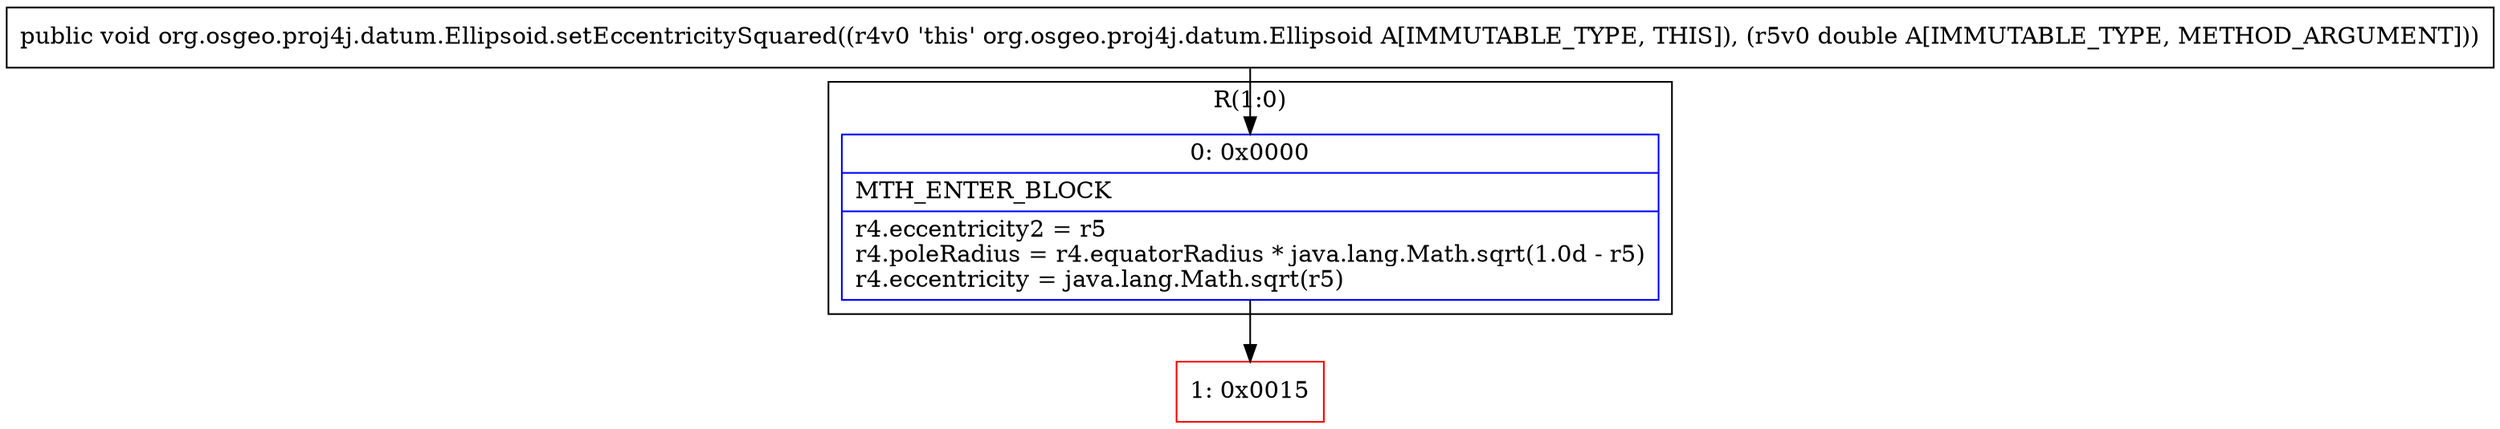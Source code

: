 digraph "CFG fororg.osgeo.proj4j.datum.Ellipsoid.setEccentricitySquared(D)V" {
subgraph cluster_Region_988118054 {
label = "R(1:0)";
node [shape=record,color=blue];
Node_0 [shape=record,label="{0\:\ 0x0000|MTH_ENTER_BLOCK\l|r4.eccentricity2 = r5\lr4.poleRadius = r4.equatorRadius * java.lang.Math.sqrt(1.0d \- r5)\lr4.eccentricity = java.lang.Math.sqrt(r5)\l}"];
}
Node_1 [shape=record,color=red,label="{1\:\ 0x0015}"];
MethodNode[shape=record,label="{public void org.osgeo.proj4j.datum.Ellipsoid.setEccentricitySquared((r4v0 'this' org.osgeo.proj4j.datum.Ellipsoid A[IMMUTABLE_TYPE, THIS]), (r5v0 double A[IMMUTABLE_TYPE, METHOD_ARGUMENT])) }"];
MethodNode -> Node_0;
Node_0 -> Node_1;
}

